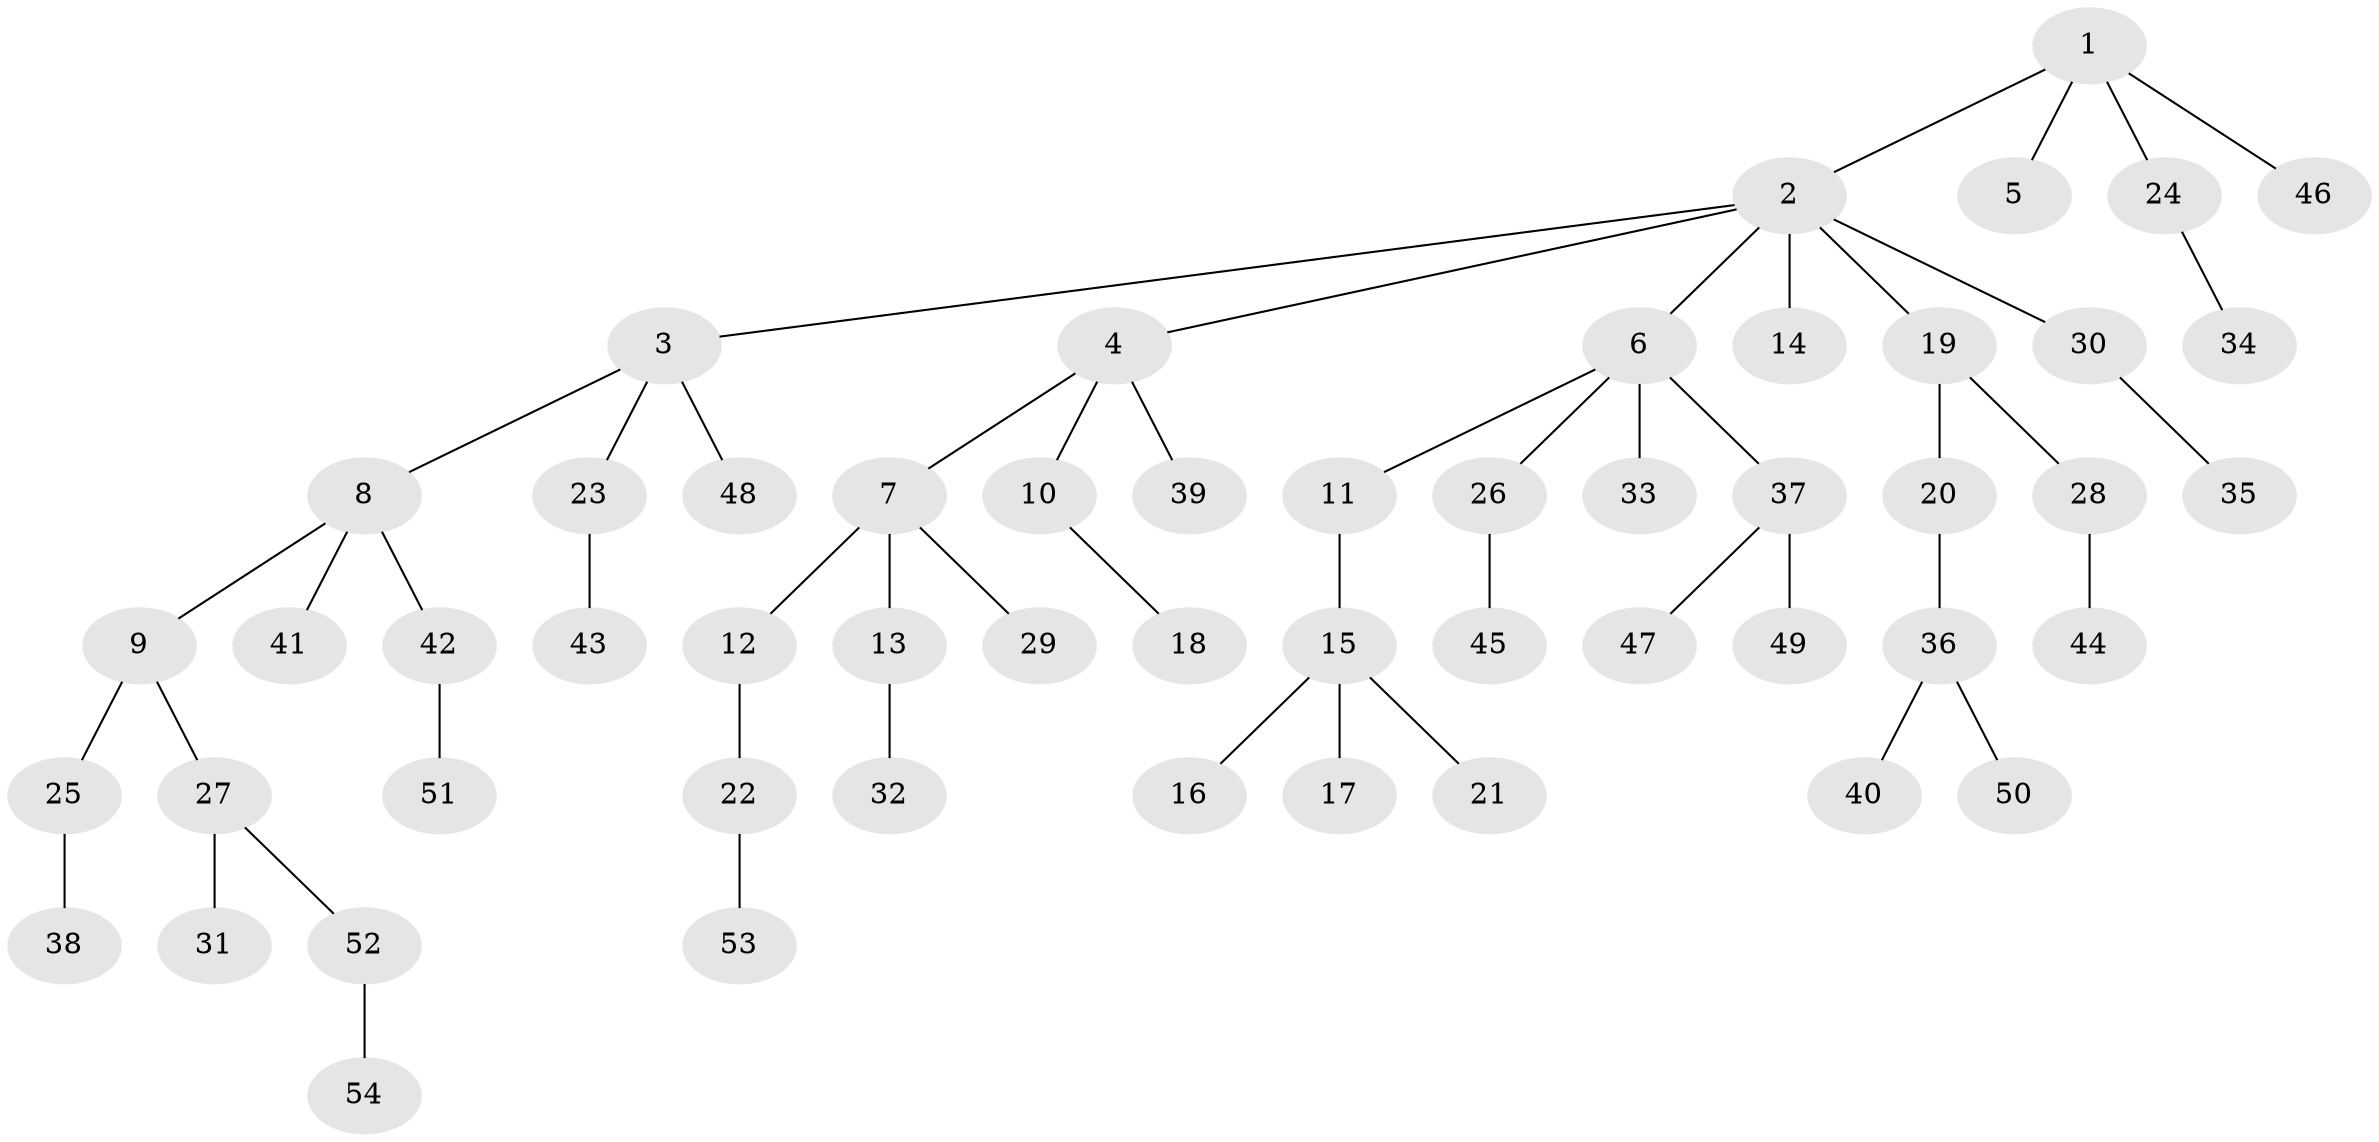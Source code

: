 // Generated by graph-tools (version 1.1) at 2025/50/03/09/25 03:50:15]
// undirected, 54 vertices, 53 edges
graph export_dot {
graph [start="1"]
  node [color=gray90,style=filled];
  1;
  2;
  3;
  4;
  5;
  6;
  7;
  8;
  9;
  10;
  11;
  12;
  13;
  14;
  15;
  16;
  17;
  18;
  19;
  20;
  21;
  22;
  23;
  24;
  25;
  26;
  27;
  28;
  29;
  30;
  31;
  32;
  33;
  34;
  35;
  36;
  37;
  38;
  39;
  40;
  41;
  42;
  43;
  44;
  45;
  46;
  47;
  48;
  49;
  50;
  51;
  52;
  53;
  54;
  1 -- 2;
  1 -- 5;
  1 -- 24;
  1 -- 46;
  2 -- 3;
  2 -- 4;
  2 -- 6;
  2 -- 14;
  2 -- 19;
  2 -- 30;
  3 -- 8;
  3 -- 23;
  3 -- 48;
  4 -- 7;
  4 -- 10;
  4 -- 39;
  6 -- 11;
  6 -- 26;
  6 -- 33;
  6 -- 37;
  7 -- 12;
  7 -- 13;
  7 -- 29;
  8 -- 9;
  8 -- 41;
  8 -- 42;
  9 -- 25;
  9 -- 27;
  10 -- 18;
  11 -- 15;
  12 -- 22;
  13 -- 32;
  15 -- 16;
  15 -- 17;
  15 -- 21;
  19 -- 20;
  19 -- 28;
  20 -- 36;
  22 -- 53;
  23 -- 43;
  24 -- 34;
  25 -- 38;
  26 -- 45;
  27 -- 31;
  27 -- 52;
  28 -- 44;
  30 -- 35;
  36 -- 40;
  36 -- 50;
  37 -- 47;
  37 -- 49;
  42 -- 51;
  52 -- 54;
}
